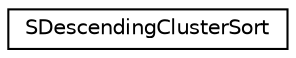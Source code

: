 digraph "Graphical Class Hierarchy"
{
  edge [fontname="Helvetica",fontsize="10",labelfontname="Helvetica",labelfontsize="10"];
  node [fontname="Helvetica",fontsize="10",shape=record];
  rankdir="LR";
  Node0 [label="SDescendingClusterSort",height=0.2,width=0.4,color="black", fillcolor="white", style="filled",URL="$structSDescendingClusterSort.html"];
}
